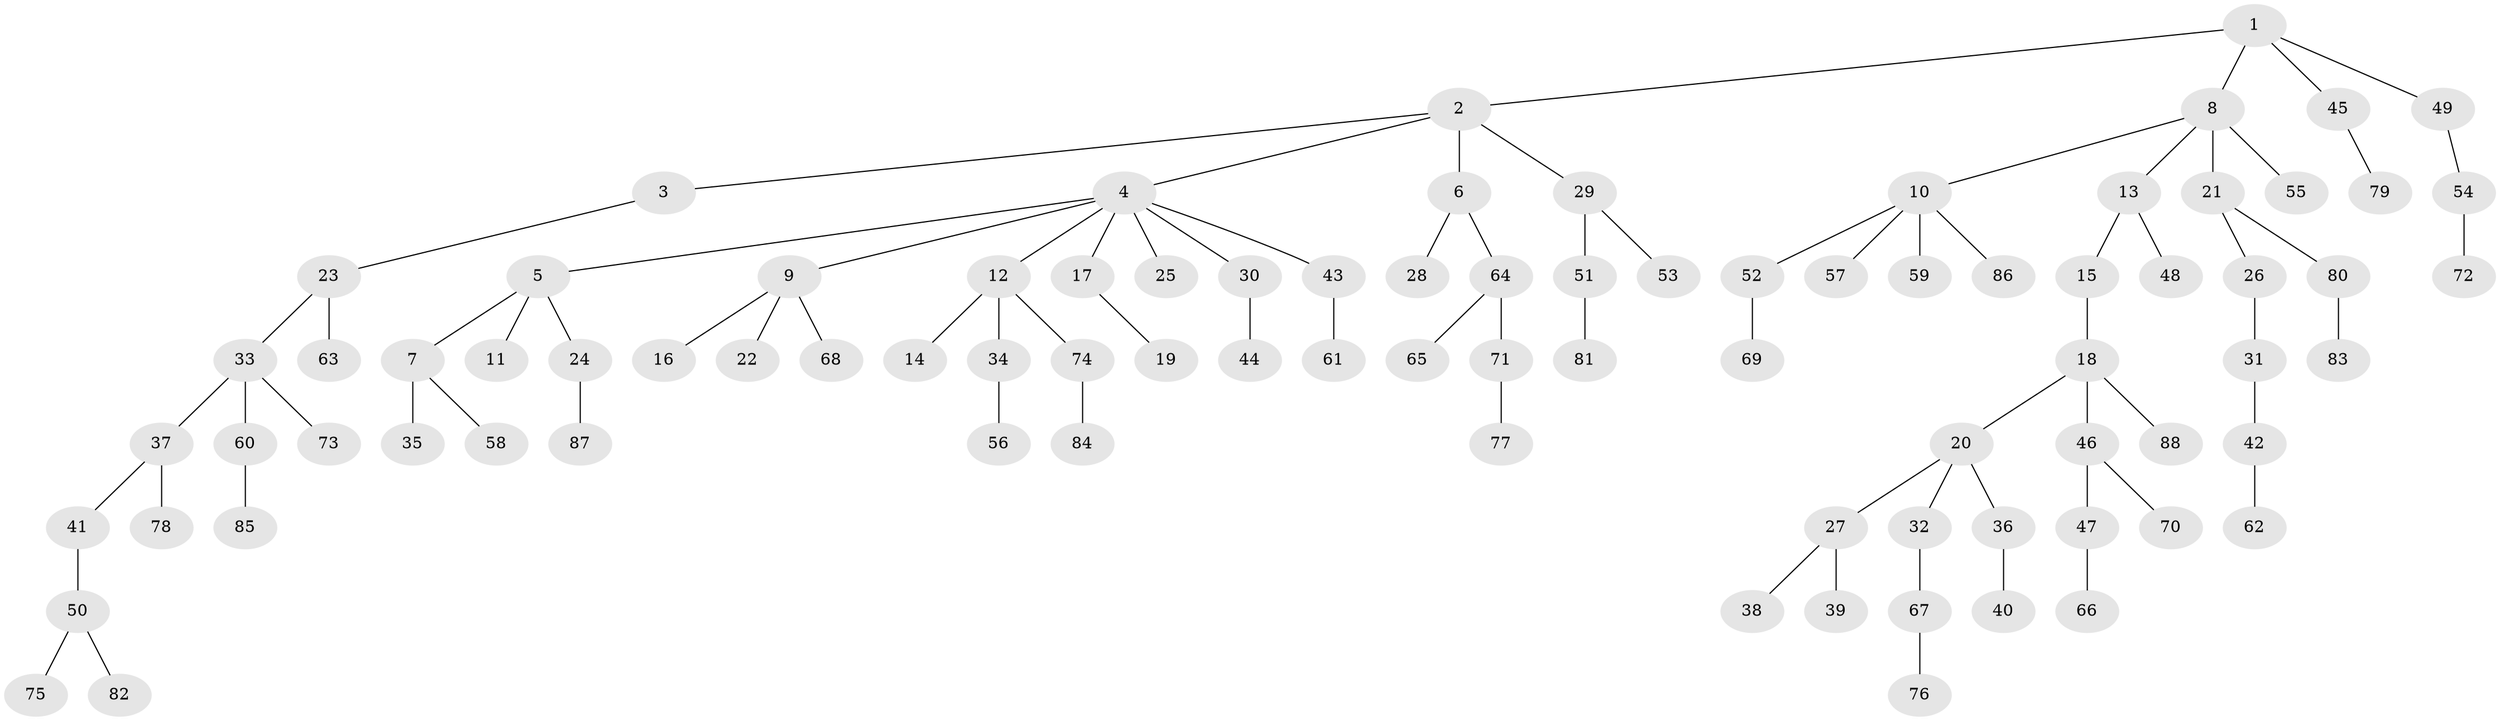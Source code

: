 // coarse degree distribution, {3: 0.1590909090909091, 1: 0.45454545454545453, 5: 0.022727272727272728, 2: 0.29545454545454547, 4: 0.045454545454545456, 6: 0.022727272727272728}
// Generated by graph-tools (version 1.1) at 2025/37/03/04/25 23:37:21]
// undirected, 88 vertices, 87 edges
graph export_dot {
  node [color=gray90,style=filled];
  1;
  2;
  3;
  4;
  5;
  6;
  7;
  8;
  9;
  10;
  11;
  12;
  13;
  14;
  15;
  16;
  17;
  18;
  19;
  20;
  21;
  22;
  23;
  24;
  25;
  26;
  27;
  28;
  29;
  30;
  31;
  32;
  33;
  34;
  35;
  36;
  37;
  38;
  39;
  40;
  41;
  42;
  43;
  44;
  45;
  46;
  47;
  48;
  49;
  50;
  51;
  52;
  53;
  54;
  55;
  56;
  57;
  58;
  59;
  60;
  61;
  62;
  63;
  64;
  65;
  66;
  67;
  68;
  69;
  70;
  71;
  72;
  73;
  74;
  75;
  76;
  77;
  78;
  79;
  80;
  81;
  82;
  83;
  84;
  85;
  86;
  87;
  88;
  1 -- 2;
  1 -- 8;
  1 -- 45;
  1 -- 49;
  2 -- 3;
  2 -- 4;
  2 -- 6;
  2 -- 29;
  3 -- 23;
  4 -- 5;
  4 -- 9;
  4 -- 12;
  4 -- 17;
  4 -- 25;
  4 -- 30;
  4 -- 43;
  5 -- 7;
  5 -- 11;
  5 -- 24;
  6 -- 28;
  6 -- 64;
  7 -- 35;
  7 -- 58;
  8 -- 10;
  8 -- 13;
  8 -- 21;
  8 -- 55;
  9 -- 16;
  9 -- 22;
  9 -- 68;
  10 -- 52;
  10 -- 57;
  10 -- 59;
  10 -- 86;
  12 -- 14;
  12 -- 34;
  12 -- 74;
  13 -- 15;
  13 -- 48;
  15 -- 18;
  17 -- 19;
  18 -- 20;
  18 -- 46;
  18 -- 88;
  20 -- 27;
  20 -- 32;
  20 -- 36;
  21 -- 26;
  21 -- 80;
  23 -- 33;
  23 -- 63;
  24 -- 87;
  26 -- 31;
  27 -- 38;
  27 -- 39;
  29 -- 51;
  29 -- 53;
  30 -- 44;
  31 -- 42;
  32 -- 67;
  33 -- 37;
  33 -- 60;
  33 -- 73;
  34 -- 56;
  36 -- 40;
  37 -- 41;
  37 -- 78;
  41 -- 50;
  42 -- 62;
  43 -- 61;
  45 -- 79;
  46 -- 47;
  46 -- 70;
  47 -- 66;
  49 -- 54;
  50 -- 75;
  50 -- 82;
  51 -- 81;
  52 -- 69;
  54 -- 72;
  60 -- 85;
  64 -- 65;
  64 -- 71;
  67 -- 76;
  71 -- 77;
  74 -- 84;
  80 -- 83;
}
